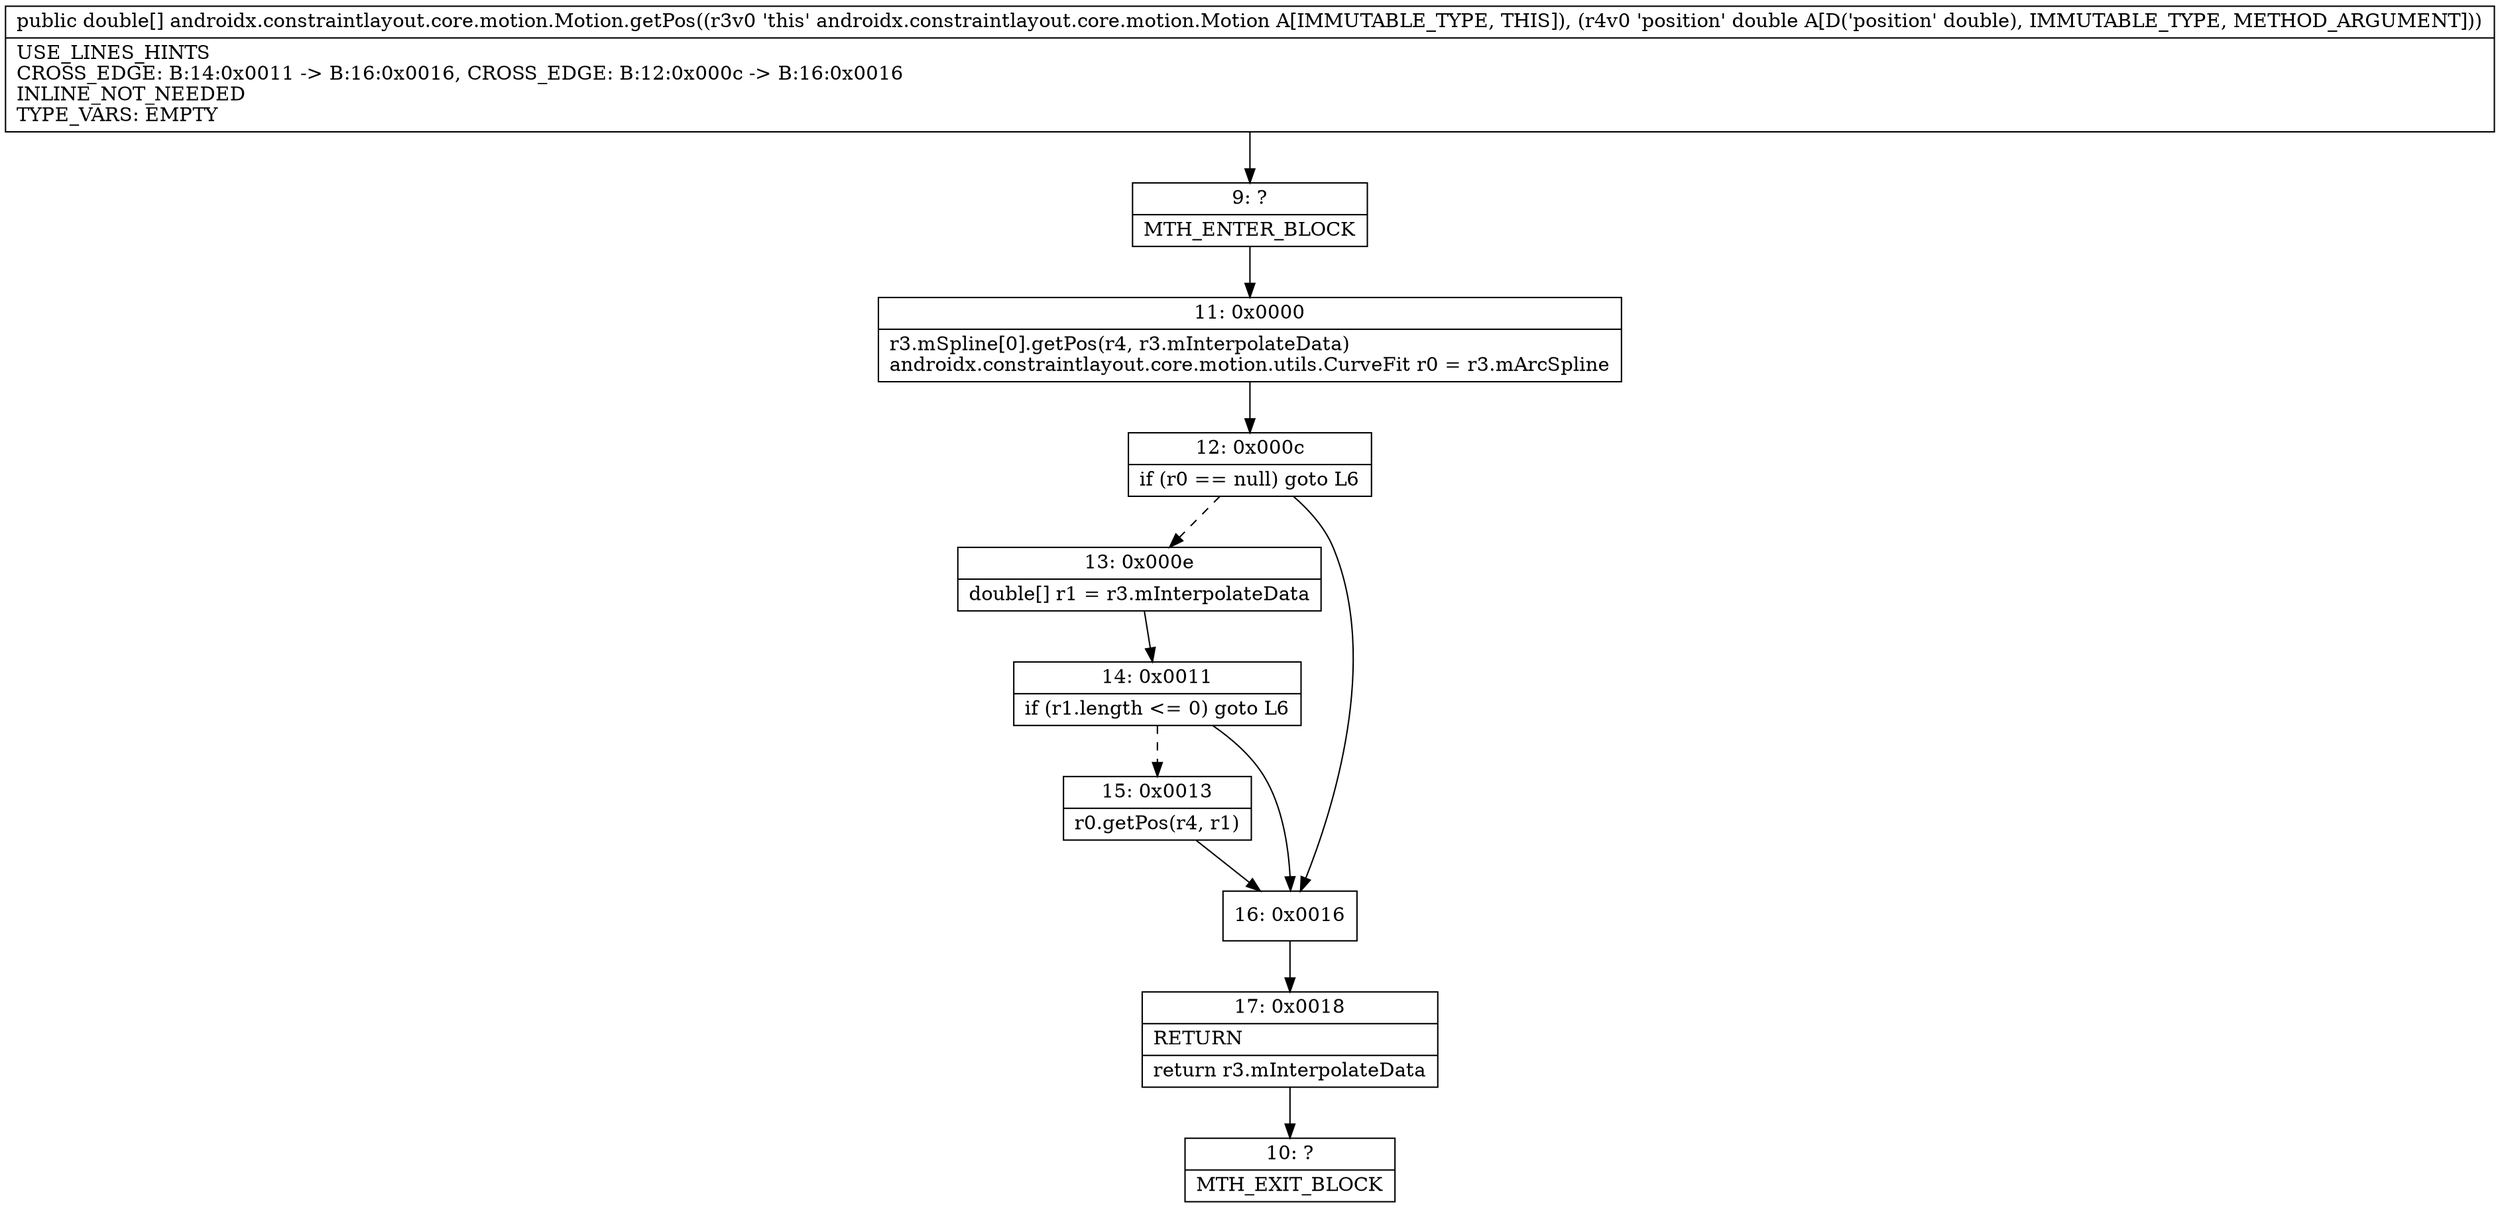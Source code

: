 digraph "CFG forandroidx.constraintlayout.core.motion.Motion.getPos(D)[D" {
Node_9 [shape=record,label="{9\:\ ?|MTH_ENTER_BLOCK\l}"];
Node_11 [shape=record,label="{11\:\ 0x0000|r3.mSpline[0].getPos(r4, r3.mInterpolateData)\landroidx.constraintlayout.core.motion.utils.CurveFit r0 = r3.mArcSpline\l}"];
Node_12 [shape=record,label="{12\:\ 0x000c|if (r0 == null) goto L6\l}"];
Node_13 [shape=record,label="{13\:\ 0x000e|double[] r1 = r3.mInterpolateData\l}"];
Node_14 [shape=record,label="{14\:\ 0x0011|if (r1.length \<= 0) goto L6\l}"];
Node_15 [shape=record,label="{15\:\ 0x0013|r0.getPos(r4, r1)\l}"];
Node_16 [shape=record,label="{16\:\ 0x0016}"];
Node_17 [shape=record,label="{17\:\ 0x0018|RETURN\l|return r3.mInterpolateData\l}"];
Node_10 [shape=record,label="{10\:\ ?|MTH_EXIT_BLOCK\l}"];
MethodNode[shape=record,label="{public double[] androidx.constraintlayout.core.motion.Motion.getPos((r3v0 'this' androidx.constraintlayout.core.motion.Motion A[IMMUTABLE_TYPE, THIS]), (r4v0 'position' double A[D('position' double), IMMUTABLE_TYPE, METHOD_ARGUMENT]))  | USE_LINES_HINTS\lCROSS_EDGE: B:14:0x0011 \-\> B:16:0x0016, CROSS_EDGE: B:12:0x000c \-\> B:16:0x0016\lINLINE_NOT_NEEDED\lTYPE_VARS: EMPTY\l}"];
MethodNode -> Node_9;Node_9 -> Node_11;
Node_11 -> Node_12;
Node_12 -> Node_13[style=dashed];
Node_12 -> Node_16;
Node_13 -> Node_14;
Node_14 -> Node_15[style=dashed];
Node_14 -> Node_16;
Node_15 -> Node_16;
Node_16 -> Node_17;
Node_17 -> Node_10;
}


